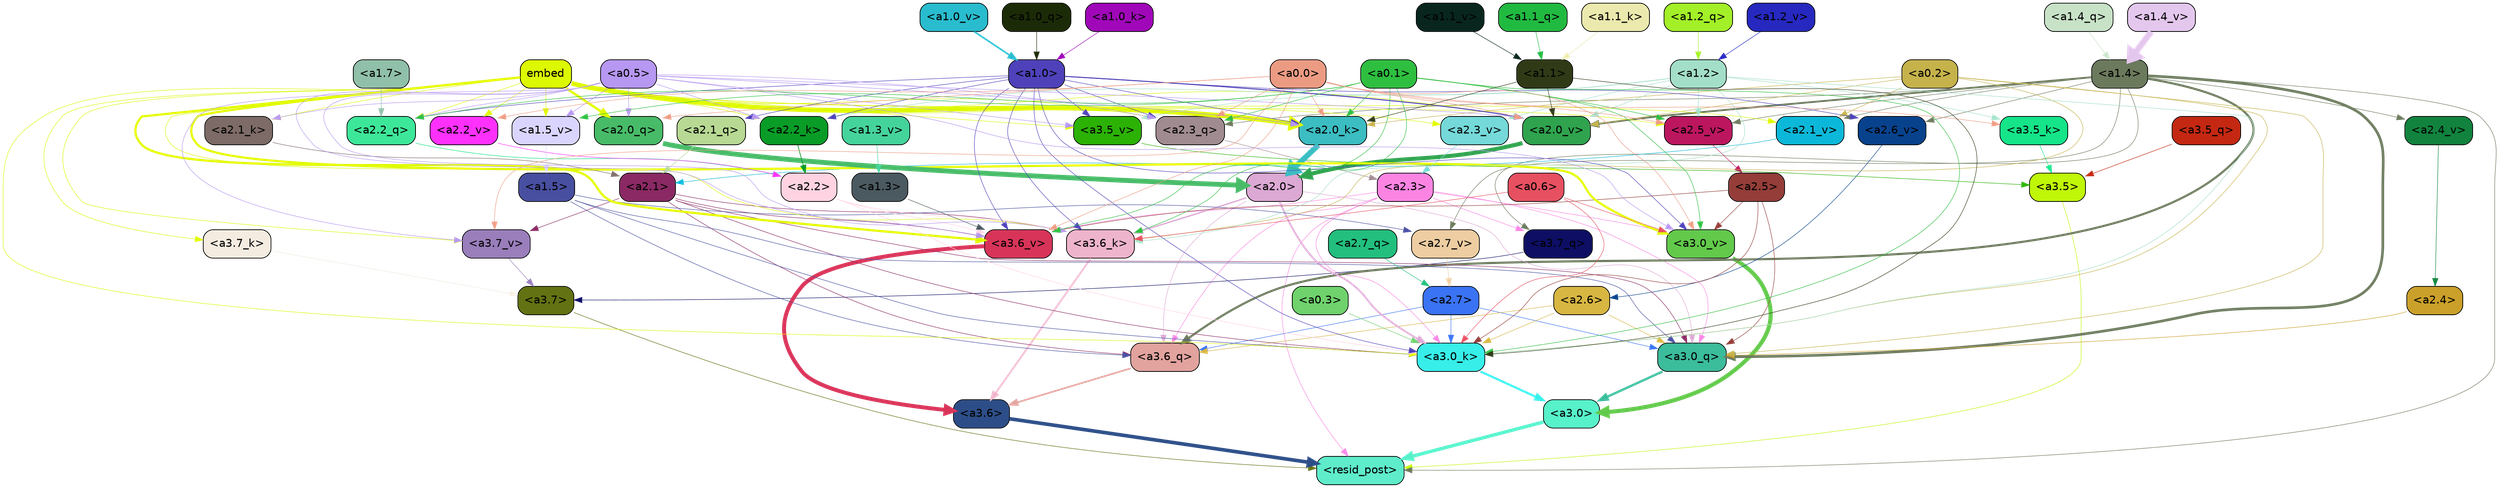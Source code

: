 strict digraph "" {
	graph [bgcolor=transparent,
		layout=dot,
		overlap=false,
		splines=true
	];
	"<a3.7>"	[color=black,
		fillcolor="#637212",
		fontname=Helvetica,
		shape=box,
		style="filled, rounded"];
	"<resid_post>"	[color=black,
		fillcolor="#5feccb",
		fontname=Helvetica,
		shape=box,
		style="filled, rounded"];
	"<a3.7>" -> "<resid_post>"	[color="#637212",
		penwidth=0.6239100098609924];
	"<a3.6>"	[color=black,
		fillcolor="#2c4d87",
		fontname=Helvetica,
		shape=box,
		style="filled, rounded"];
	"<a3.6>" -> "<resid_post>"	[color="#2c4d87",
		penwidth=4.569062113761902];
	"<a3.5>"	[color=black,
		fillcolor="#c0f607",
		fontname=Helvetica,
		shape=box,
		style="filled, rounded"];
	"<a3.5>" -> "<resid_post>"	[color="#c0f607",
		penwidth=0.6];
	"<a3.0>"	[color=black,
		fillcolor="#57f1ca",
		fontname=Helvetica,
		shape=box,
		style="filled, rounded"];
	"<a3.0>" -> "<resid_post>"	[color="#57f1ca",
		penwidth=4.283544182777405];
	"<a2.3>"	[color=black,
		fillcolor="#fb84e3",
		fontname=Helvetica,
		shape=box,
		style="filled, rounded"];
	"<a2.3>" -> "<resid_post>"	[color="#fb84e3",
		penwidth=0.6];
	"<a3.7_q>"	[color=black,
		fillcolor="#0d0e64",
		fontname=Helvetica,
		shape=box,
		style="filled, rounded"];
	"<a2.3>" -> "<a3.7_q>"	[color="#fb84e3",
		penwidth=0.6];
	"<a3.6_q>"	[color=black,
		fillcolor="#e2a39e",
		fontname=Helvetica,
		shape=box,
		style="filled, rounded"];
	"<a2.3>" -> "<a3.6_q>"	[color="#fb84e3",
		penwidth=0.6];
	"<a3.0_q>"	[color=black,
		fillcolor="#3bbc9b",
		fontname=Helvetica,
		shape=box,
		style="filled, rounded"];
	"<a2.3>" -> "<a3.0_q>"	[color="#fb84e3",
		penwidth=0.6];
	"<a3.0_k>"	[color=black,
		fillcolor="#37eee9",
		fontname=Helvetica,
		shape=box,
		style="filled, rounded"];
	"<a2.3>" -> "<a3.0_k>"	[color="#fb84e3",
		penwidth=0.6];
	"<a3.6_v>"	[color=black,
		fillcolor="#d83459",
		fontname=Helvetica,
		shape=box,
		style="filled, rounded"];
	"<a2.3>" -> "<a3.6_v>"	[color="#fb84e3",
		penwidth=0.6];
	"<a3.0_v>"	[color=black,
		fillcolor="#62c94b",
		fontname=Helvetica,
		shape=box,
		style="filled, rounded"];
	"<a2.3>" -> "<a3.0_v>"	[color="#fb84e3",
		penwidth=0.6];
	"<a1.4>"	[color=black,
		fillcolor="#6b795c",
		fontname=Helvetica,
		shape=box,
		style="filled, rounded"];
	"<a1.4>" -> "<resid_post>"	[color="#6b795c",
		penwidth=0.6];
	"<a1.4>" -> "<a3.7_q>"	[color="#6b795c",
		penwidth=0.6];
	"<a1.4>" -> "<a3.6_q>"	[color="#6b795c",
		penwidth=2.6908124685287476];
	"<a1.4>" -> "<a3.0_q>"	[color="#6b795c",
		penwidth=3.32076895236969];
	"<a2.3_q>"	[color=black,
		fillcolor="#a08b90",
		fontname=Helvetica,
		shape=box,
		style="filled, rounded"];
	"<a1.4>" -> "<a2.3_q>"	[color="#6b795c",
		penwidth=0.6];
	"<a2.7_v>"	[color=black,
		fillcolor="#edcda1",
		fontname=Helvetica,
		shape=box,
		style="filled, rounded"];
	"<a1.4>" -> "<a2.7_v>"	[color="#6b795c",
		penwidth=0.6];
	"<a2.6_v>"	[color=black,
		fillcolor="#08428d",
		fontname=Helvetica,
		shape=box,
		style="filled, rounded"];
	"<a1.4>" -> "<a2.6_v>"	[color="#6b795c",
		penwidth=0.6];
	"<a2.5_v>"	[color=black,
		fillcolor="#bc165f",
		fontname=Helvetica,
		shape=box,
		style="filled, rounded"];
	"<a1.4>" -> "<a2.5_v>"	[color="#6b795c",
		penwidth=0.6];
	"<a2.4_v>"	[color=black,
		fillcolor="#11833e",
		fontname=Helvetica,
		shape=box,
		style="filled, rounded"];
	"<a1.4>" -> "<a2.4_v>"	[color="#6b795c",
		penwidth=0.6];
	"<a2.1_v>"	[color=black,
		fillcolor="#0cb8d9",
		fontname=Helvetica,
		shape=box,
		style="filled, rounded"];
	"<a1.4>" -> "<a2.1_v>"	[color="#6b795c",
		penwidth=0.6];
	"<a2.0_v>"	[color=black,
		fillcolor="#2fa34e",
		fontname=Helvetica,
		shape=box,
		style="filled, rounded"];
	"<a1.4>" -> "<a2.0_v>"	[color="#6b795c",
		penwidth=2.3065454959869385];
	"<a3.7_q>" -> "<a3.7>"	[color="#0d0e64",
		penwidth=0.6];
	"<a3.6_q>" -> "<a3.6>"	[color="#e2a39e",
		penwidth=2.03758105635643];
	"<a3.5_q>"	[color=black,
		fillcolor="#c42812",
		fontname=Helvetica,
		shape=box,
		style="filled, rounded"];
	"<a3.5_q>" -> "<a3.5>"	[color="#c42812",
		penwidth=0.6];
	"<a3.0_q>" -> "<a3.0>"	[color="#3bbc9b",
		penwidth=2.8638100624084473];
	"<a3.7_k>"	[color=black,
		fillcolor="#f4ece1",
		fontname=Helvetica,
		shape=box,
		style="filled, rounded"];
	"<a3.7_k>" -> "<a3.7>"	[color="#f4ece1",
		penwidth=0.6];
	"<a3.6_k>"	[color=black,
		fillcolor="#eeb4cc",
		fontname=Helvetica,
		shape=box,
		style="filled, rounded"];
	"<a3.6_k>" -> "<a3.6>"	[color="#eeb4cc",
		penwidth=2.174198240041733];
	"<a3.5_k>"	[color=black,
		fillcolor="#15e489",
		fontname=Helvetica,
		shape=box,
		style="filled, rounded"];
	"<a3.5_k>" -> "<a3.5>"	[color="#15e489",
		penwidth=0.6];
	"<a3.0_k>" -> "<a3.0>"	[color="#37eee9",
		penwidth=2.6274144649505615];
	"<a3.7_v>"	[color=black,
		fillcolor="#997ebb",
		fontname=Helvetica,
		shape=box,
		style="filled, rounded"];
	"<a3.7_v>" -> "<a3.7>"	[color="#997ebb",
		penwidth=0.6];
	"<a3.6_v>" -> "<a3.6>"	[color="#d83459",
		penwidth=5.002329230308533];
	"<a3.5_v>"	[color=black,
		fillcolor="#2bb205",
		fontname=Helvetica,
		shape=box,
		style="filled, rounded"];
	"<a3.5_v>" -> "<a3.5>"	[color="#2bb205",
		penwidth=0.6];
	"<a3.0_v>" -> "<a3.0>"	[color="#62c94b",
		penwidth=5.188832879066467];
	"<a2.7>"	[color=black,
		fillcolor="#3a73f4",
		fontname=Helvetica,
		shape=box,
		style="filled, rounded"];
	"<a2.7>" -> "<a3.6_q>"	[color="#3a73f4",
		penwidth=0.6];
	"<a2.7>" -> "<a3.0_q>"	[color="#3a73f4",
		penwidth=0.6];
	"<a2.7>" -> "<a3.0_k>"	[color="#3a73f4",
		penwidth=0.6];
	"<a2.6>"	[color=black,
		fillcolor="#d8b642",
		fontname=Helvetica,
		shape=box,
		style="filled, rounded"];
	"<a2.6>" -> "<a3.6_q>"	[color="#d8b642",
		penwidth=0.6];
	"<a2.6>" -> "<a3.0_q>"	[color="#d8b642",
		penwidth=0.6];
	"<a2.6>" -> "<a3.0_k>"	[color="#d8b642",
		penwidth=0.6];
	"<a2.1>"	[color=black,
		fillcolor="#8a2963",
		fontname=Helvetica,
		shape=box,
		style="filled, rounded"];
	"<a2.1>" -> "<a3.6_q>"	[color="#8a2963",
		penwidth=0.6];
	"<a2.1>" -> "<a3.0_q>"	[color="#8a2963",
		penwidth=0.6];
	"<a2.1>" -> "<a3.6_k>"	[color="#8a2963",
		penwidth=0.6];
	"<a2.1>" -> "<a3.0_k>"	[color="#8a2963",
		penwidth=0.6];
	"<a2.1>" -> "<a3.7_v>"	[color="#8a2963",
		penwidth=0.6];
	"<a2.1>" -> "<a3.6_v>"	[color="#8a2963",
		penwidth=0.6];
	"<a2.0>"	[color=black,
		fillcolor="#dca8d4",
		fontname=Helvetica,
		shape=box,
		style="filled, rounded"];
	"<a2.0>" -> "<a3.6_q>"	[color="#dca8d4",
		penwidth=0.6];
	"<a2.0>" -> "<a3.0_q>"	[color="#dca8d4",
		penwidth=0.6];
	"<a2.0>" -> "<a3.6_k>"	[color="#dca8d4",
		penwidth=1.6254686117172241];
	"<a2.0>" -> "<a3.0_k>"	[color="#dca8d4",
		penwidth=2.182972814887762];
	"<a1.5>"	[color=black,
		fillcolor="#484fa0",
		fontname=Helvetica,
		shape=box,
		style="filled, rounded"];
	"<a1.5>" -> "<a3.6_q>"	[color="#484fa0",
		penwidth=0.6];
	"<a1.5>" -> "<a3.0_q>"	[color="#484fa0",
		penwidth=0.6];
	"<a1.5>" -> "<a3.0_k>"	[color="#484fa0",
		penwidth=0.6];
	"<a1.5>" -> "<a2.7_v>"	[color="#484fa0",
		penwidth=0.6];
	"<a2.5>"	[color=black,
		fillcolor="#943d39",
		fontname=Helvetica,
		shape=box,
		style="filled, rounded"];
	"<a2.5>" -> "<a3.0_q>"	[color="#943d39",
		penwidth=0.6];
	"<a2.5>" -> "<a3.0_k>"	[color="#943d39",
		penwidth=0.6];
	"<a2.5>" -> "<a3.6_v>"	[color="#943d39",
		penwidth=0.6];
	"<a2.5>" -> "<a3.0_v>"	[color="#943d39",
		penwidth=0.6];
	"<a2.4>"	[color=black,
		fillcolor="#cba02a",
		fontname=Helvetica,
		shape=box,
		style="filled, rounded"];
	"<a2.4>" -> "<a3.0_q>"	[color="#cba02a",
		penwidth=0.6];
	"<a0.2>"	[color=black,
		fillcolor="#c5b24a",
		fontname=Helvetica,
		shape=box,
		style="filled, rounded"];
	"<a0.2>" -> "<a3.0_q>"	[color="#c5b24a",
		penwidth=0.6];
	"<a0.2>" -> "<a3.6_k>"	[color="#c5b24a",
		penwidth=0.6];
	"<a0.2>" -> "<a3.0_k>"	[color="#c5b24a",
		penwidth=0.6];
	"<a2.0_k>"	[color=black,
		fillcolor="#3bbdc2",
		fontname=Helvetica,
		shape=box,
		style="filled, rounded"];
	"<a0.2>" -> "<a2.0_k>"	[color="#c5b24a",
		penwidth=0.6];
	"<a0.2>" -> "<a2.1_v>"	[color="#c5b24a",
		penwidth=0.6];
	"<a0.2>" -> "<a2.0_v>"	[color="#c5b24a",
		penwidth=0.6];
	embed	[color=black,
		fillcolor="#ddf902",
		fontname=Helvetica,
		shape=box,
		style="filled, rounded"];
	embed -> "<a3.7_k>"	[color="#ddf902",
		penwidth=0.6];
	embed -> "<a3.6_k>"	[color="#ddf902",
		penwidth=0.6];
	embed -> "<a3.0_k>"	[color="#ddf902",
		penwidth=0.6];
	embed -> "<a3.7_v>"	[color="#ddf902",
		penwidth=0.6];
	embed -> "<a3.6_v>"	[color="#ddf902",
		penwidth=2.809220314025879];
	embed -> "<a3.5_v>"	[color="#ddf902",
		penwidth=0.6];
	embed -> "<a3.0_v>"	[color="#ddf902",
		penwidth=2.754121422767639];
	embed -> "<a2.3_q>"	[color="#ddf902",
		penwidth=0.6];
	"<a2.2_q>"	[color=black,
		fillcolor="#3de799",
		fontname=Helvetica,
		shape=box,
		style="filled, rounded"];
	embed -> "<a2.2_q>"	[color="#ddf902",
		penwidth=0.6];
	"<a2.0_q>"	[color=black,
		fillcolor="#48bb68",
		fontname=Helvetica,
		shape=box,
		style="filled, rounded"];
	embed -> "<a2.0_q>"	[color="#ddf902",
		penwidth=3.102177858352661];
	"<a2.2_k>"	[color=black,
		fillcolor="#099c26",
		fontname=Helvetica,
		shape=box,
		style="filled, rounded"];
	embed -> "<a2.2_k>"	[color="#ddf902",
		penwidth=0.6805839538574219];
	"<a2.1_k>"	[color=black,
		fillcolor="#7d6b67",
		fontname=Helvetica,
		shape=box,
		style="filled, rounded"];
	embed -> "<a2.1_k>"	[color="#ddf902",
		penwidth=0.6];
	embed -> "<a2.0_k>"	[color="#ddf902",
		penwidth=5.977519929409027];
	embed -> "<a2.5_v>"	[color="#ddf902",
		penwidth=0.6];
	"<a2.3_v>"	[color=black,
		fillcolor="#75d9d9",
		fontname=Helvetica,
		shape=box,
		style="filled, rounded"];
	embed -> "<a2.3_v>"	[color="#ddf902",
		penwidth=0.6];
	"<a2.2_v>"	[color=black,
		fillcolor="#fe31fc",
		fontname=Helvetica,
		shape=box,
		style="filled, rounded"];
	embed -> "<a2.2_v>"	[color="#ddf902",
		penwidth=0.6436443328857422];
	embed -> "<a2.1_v>"	[color="#ddf902",
		penwidth=0.6];
	embed -> "<a2.0_v>"	[color="#ddf902",
		penwidth=0.6];
	"<a1.5_v>"	[color=black,
		fillcolor="#dad5fe",
		fontname=Helvetica,
		shape=box,
		style="filled, rounded"];
	embed -> "<a1.5_v>"	[color="#ddf902",
		penwidth=0.6];
	"<a2.2>"	[color=black,
		fillcolor="#ffd3e1",
		fontname=Helvetica,
		shape=box,
		style="filled, rounded"];
	"<a2.2>" -> "<a3.6_k>"	[color="#ffd3e1",
		penwidth=0.6];
	"<a2.2>" -> "<a3.0_k>"	[color="#ffd3e1",
		penwidth=0.6065438985824585];
	"<a2.2>" -> "<a3.6_v>"	[color="#ffd3e1",
		penwidth=0.6];
	"<a1.2>"	[color=black,
		fillcolor="#a3dfc8",
		fontname=Helvetica,
		shape=box,
		style="filled, rounded"];
	"<a1.2>" -> "<a3.6_k>"	[color="#a3dfc8",
		penwidth=0.6];
	"<a1.2>" -> "<a3.5_k>"	[color="#a3dfc8",
		penwidth=0.6];
	"<a1.2>" -> "<a3.0_k>"	[color="#a3dfc8",
		penwidth=0.6];
	"<a1.2>" -> "<a3.5_v>"	[color="#a3dfc8",
		penwidth=0.6];
	"<a1.2>" -> "<a2.2_k>"	[color="#a3dfc8",
		penwidth=0.6];
	"<a1.2>" -> "<a2.5_v>"	[color="#a3dfc8",
		penwidth=0.6];
	"<a1.2>" -> "<a2.3_v>"	[color="#a3dfc8",
		penwidth=0.6];
	"<a1.2>" -> "<a2.0_v>"	[color="#a3dfc8",
		penwidth=0.6];
	"<a1.0>"	[color=black,
		fillcolor="#4e41ba",
		fontname=Helvetica,
		shape=box,
		style="filled, rounded"];
	"<a1.0>" -> "<a3.6_k>"	[color="#4e41ba",
		penwidth=0.6];
	"<a1.0>" -> "<a3.0_k>"	[color="#4e41ba",
		penwidth=0.6];
	"<a1.0>" -> "<a3.6_v>"	[color="#4e41ba",
		penwidth=0.6];
	"<a1.0>" -> "<a3.5_v>"	[color="#4e41ba",
		penwidth=0.6];
	"<a1.0>" -> "<a3.0_v>"	[color="#4e41ba",
		penwidth=0.6];
	"<a1.0>" -> "<a2.3_q>"	[color="#4e41ba",
		penwidth=0.6];
	"<a1.0>" -> "<a2.2_q>"	[color="#4e41ba",
		penwidth=0.6];
	"<a2.1_q>"	[color=black,
		fillcolor="#b7d993",
		fontname=Helvetica,
		shape=box,
		style="filled, rounded"];
	"<a1.0>" -> "<a2.1_q>"	[color="#4e41ba",
		penwidth=0.6];
	"<a1.0>" -> "<a2.2_k>"	[color="#4e41ba",
		penwidth=0.6];
	"<a1.0>" -> "<a2.0_k>"	[color="#4e41ba",
		penwidth=0.6];
	"<a1.0>" -> "<a2.6_v>"	[color="#4e41ba",
		penwidth=0.6];
	"<a1.0>" -> "<a2.0_v>"	[color="#4e41ba",
		penwidth=1.2192587852478027];
	"<a0.6>"	[color=black,
		fillcolor="#e75061",
		fontname=Helvetica,
		shape=box,
		style="filled, rounded"];
	"<a0.6>" -> "<a3.6_k>"	[color="#e75061",
		penwidth=0.6];
	"<a0.6>" -> "<a3.0_k>"	[color="#e75061",
		penwidth=0.6];
	"<a0.6>" -> "<a3.0_v>"	[color="#e75061",
		penwidth=0.6];
	"<a0.5>"	[color=black,
		fillcolor="#b697f1",
		fontname=Helvetica,
		shape=box,
		style="filled, rounded"];
	"<a0.5>" -> "<a3.6_k>"	[color="#b697f1",
		penwidth=0.6];
	"<a0.5>" -> "<a3.7_v>"	[color="#b697f1",
		penwidth=0.6];
	"<a0.5>" -> "<a3.6_v>"	[color="#b697f1",
		penwidth=0.6];
	"<a0.5>" -> "<a3.5_v>"	[color="#b697f1",
		penwidth=0.6];
	"<a0.5>" -> "<a3.0_v>"	[color="#b697f1",
		penwidth=0.6120390892028809];
	"<a0.5>" -> "<a2.3_q>"	[color="#b697f1",
		penwidth=0.6];
	"<a0.5>" -> "<a2.2_q>"	[color="#b697f1",
		penwidth=0.6];
	"<a0.5>" -> "<a2.0_q>"	[color="#b697f1",
		penwidth=0.6];
	"<a0.5>" -> "<a2.2_k>"	[color="#b697f1",
		penwidth=0.6];
	"<a0.5>" -> "<a2.1_k>"	[color="#b697f1",
		penwidth=0.6];
	"<a0.5>" -> "<a2.0_k>"	[color="#b697f1",
		penwidth=0.658348560333252];
	"<a0.5>" -> "<a2.0_v>"	[color="#b697f1",
		penwidth=0.6];
	"<a0.5>" -> "<a1.5_v>"	[color="#b697f1",
		penwidth=0.6];
	"<a0.1>"	[color=black,
		fillcolor="#2ebf40",
		fontname=Helvetica,
		shape=box,
		style="filled, rounded"];
	"<a0.1>" -> "<a3.6_k>"	[color="#2ebf40",
		penwidth=0.6];
	"<a0.1>" -> "<a3.0_k>"	[color="#2ebf40",
		penwidth=0.6];
	"<a0.1>" -> "<a3.6_v>"	[color="#2ebf40",
		penwidth=0.6];
	"<a0.1>" -> "<a3.0_v>"	[color="#2ebf40",
		penwidth=0.6];
	"<a0.1>" -> "<a2.3_q>"	[color="#2ebf40",
		penwidth=0.6];
	"<a0.1>" -> "<a2.2_q>"	[color="#2ebf40",
		penwidth=0.6];
	"<a0.1>" -> "<a2.0_k>"	[color="#2ebf40",
		penwidth=0.6];
	"<a0.1>" -> "<a2.5_v>"	[color="#2ebf40",
		penwidth=0.6];
	"<a0.1>" -> "<a1.5_v>"	[color="#2ebf40",
		penwidth=0.6];
	"<a0.0>"	[color=black,
		fillcolor="#ec9b83",
		fontname=Helvetica,
		shape=box,
		style="filled, rounded"];
	"<a0.0>" -> "<a3.5_k>"	[color="#ec9b83",
		penwidth=0.6];
	"<a0.0>" -> "<a3.7_v>"	[color="#ec9b83",
		penwidth=0.6];
	"<a0.0>" -> "<a3.6_v>"	[color="#ec9b83",
		penwidth=0.6];
	"<a0.0>" -> "<a3.0_v>"	[color="#ec9b83",
		penwidth=0.6];
	"<a0.0>" -> "<a2.3_q>"	[color="#ec9b83",
		penwidth=0.6];
	"<a0.0>" -> "<a2.0_q>"	[color="#ec9b83",
		penwidth=0.6];
	"<a0.0>" -> "<a2.0_k>"	[color="#ec9b83",
		penwidth=0.6];
	"<a0.0>" -> "<a2.5_v>"	[color="#ec9b83",
		penwidth=0.6];
	"<a0.0>" -> "<a2.2_v>"	[color="#ec9b83",
		penwidth=0.6];
	"<a0.0>" -> "<a2.0_v>"	[color="#ec9b83",
		penwidth=0.6];
	"<a1.1>"	[color=black,
		fillcolor="#303a16",
		fontname=Helvetica,
		shape=box,
		style="filled, rounded"];
	"<a1.1>" -> "<a3.0_k>"	[color="#303a16",
		penwidth=0.6];
	"<a1.1>" -> "<a2.0_k>"	[color="#303a16",
		penwidth=0.6];
	"<a1.1>" -> "<a2.0_v>"	[color="#303a16",
		penwidth=0.6];
	"<a0.3>"	[color=black,
		fillcolor="#6fd26c",
		fontname=Helvetica,
		shape=box,
		style="filled, rounded"];
	"<a0.3>" -> "<a3.0_k>"	[color="#6fd26c",
		penwidth=0.6];
	"<a1.3>"	[color=black,
		fillcolor="#4b5a60",
		fontname=Helvetica,
		shape=box,
		style="filled, rounded"];
	"<a1.3>" -> "<a3.6_v>"	[color="#4b5a60",
		penwidth=0.6];
	"<a2.7_q>"	[color=black,
		fillcolor="#22bf7e",
		fontname=Helvetica,
		shape=box,
		style="filled, rounded"];
	"<a2.7_q>" -> "<a2.7>"	[color="#22bf7e",
		penwidth=0.6];
	"<a2.3_q>" -> "<a2.3>"	[color="#a08b90",
		penwidth=0.6];
	"<a2.2_q>" -> "<a2.2>"	[color="#3de799",
		penwidth=0.7585353851318359];
	"<a2.1_q>" -> "<a2.1>"	[color="#b7d993",
		penwidth=0.6];
	"<a2.0_q>" -> "<a2.0>"	[color="#48bb68",
		penwidth=6.189085364341736];
	"<a2.2_k>" -> "<a2.2>"	[color="#099c26",
		penwidth=0.87534499168396];
	"<a2.1_k>" -> "<a2.1>"	[color="#7d6b67",
		penwidth=0.6];
	"<a2.0_k>" -> "<a2.0>"	[color="#3bbdc2",
		penwidth=7.056803464889526];
	"<a2.7_v>" -> "<a2.7>"	[color="#edcda1",
		penwidth=0.6];
	"<a2.6_v>" -> "<a2.6>"	[color="#08428d",
		penwidth=0.6];
	"<a2.5_v>" -> "<a2.5>"	[color="#bc165f",
		penwidth=0.6];
	"<a2.4_v>" -> "<a2.4>"	[color="#11833e",
		penwidth=0.6];
	"<a2.3_v>" -> "<a2.3>"	[color="#75d9d9",
		penwidth=0.6];
	"<a2.2_v>" -> "<a2.2>"	[color="#fe31fc",
		penwidth=0.6];
	"<a2.1_v>" -> "<a2.1>"	[color="#0cb8d9",
		penwidth=0.6];
	"<a2.0_v>" -> "<a2.0>"	[color="#2fa34e",
		penwidth=5.12138295173645];
	"<a1.7>"	[color=black,
		fillcolor="#90c0a9",
		fontname=Helvetica,
		shape=box,
		style="filled, rounded"];
	"<a1.7>" -> "<a2.2_q>"	[color="#90c0a9",
		penwidth=0.6];
	"<a1.4_q>"	[color=black,
		fillcolor="#c8e2c8",
		fontname=Helvetica,
		shape=box,
		style="filled, rounded"];
	"<a1.4_q>" -> "<a1.4>"	[color="#c8e2c8",
		penwidth=0.6];
	"<a1.2_q>"	[color=black,
		fillcolor="#a3ef28",
		fontname=Helvetica,
		shape=box,
		style="filled, rounded"];
	"<a1.2_q>" -> "<a1.2>"	[color="#a3ef28",
		penwidth=0.6036911010742188];
	"<a1.1_q>"	[color=black,
		fillcolor="#21ba41",
		fontname=Helvetica,
		shape=box,
		style="filled, rounded"];
	"<a1.1_q>" -> "<a1.1>"	[color="#21ba41",
		penwidth=0.6];
	"<a1.0_q>"	[color=black,
		fillcolor="#1c2b07",
		fontname=Helvetica,
		shape=box,
		style="filled, rounded"];
	"<a1.0_q>" -> "<a1.0>"	[color="#1c2b07",
		penwidth=0.6];
	"<a1.1_k>"	[color=black,
		fillcolor="#ebe9ad",
		fontname=Helvetica,
		shape=box,
		style="filled, rounded"];
	"<a1.1_k>" -> "<a1.1>"	[color="#ebe9ad",
		penwidth=0.6];
	"<a1.0_k>"	[color=black,
		fillcolor="#a007b9",
		fontname=Helvetica,
		shape=box,
		style="filled, rounded"];
	"<a1.0_k>" -> "<a1.0>"	[color="#a007b9",
		penwidth=0.6];
	"<a1.5_v>" -> "<a1.5>"	[color="#dad5fe",
		penwidth=0.6];
	"<a1.4_v>"	[color=black,
		fillcolor="#e4c7ed",
		fontname=Helvetica,
		shape=box,
		style="filled, rounded"];
	"<a1.4_v>" -> "<a1.4>"	[color="#e4c7ed",
		penwidth=7.850657939910889];
	"<a1.3_v>"	[color=black,
		fillcolor="#45d39c",
		fontname=Helvetica,
		shape=box,
		style="filled, rounded"];
	"<a1.3_v>" -> "<a1.3>"	[color="#45d39c",
		penwidth=0.6];
	"<a1.2_v>"	[color=black,
		fillcolor="#2628c0",
		fontname=Helvetica,
		shape=box,
		style="filled, rounded"];
	"<a1.2_v>" -> "<a1.2>"	[color="#2628c0",
		penwidth=0.6];
	"<a1.1_v>"	[color=black,
		fillcolor="#08261e",
		fontname=Helvetica,
		shape=box,
		style="filled, rounded"];
	"<a1.1_v>" -> "<a1.1>"	[color="#08261e",
		penwidth=0.6];
	"<a1.0_v>"	[color=black,
		fillcolor="#29bcce",
		fontname=Helvetica,
		shape=box,
		style="filled, rounded"];
	"<a1.0_v>" -> "<a1.0>"	[color="#29bcce",
		penwidth=2.021620035171509];
}
